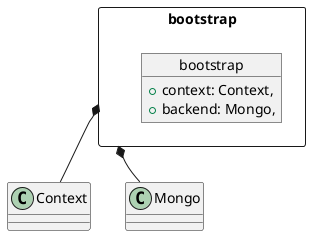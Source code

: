 @startuml
package bootstrap <<Rectangle>> {

    object bootstrap {
        +context: Context,
        +backend: Mongo,

    }
}

bootstrap *-- Context
bootstrap *-- Mongo
@enduml
